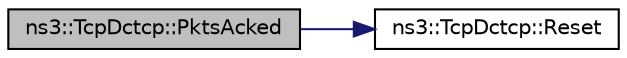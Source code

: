 digraph "ns3::TcpDctcp::PktsAcked"
{
 // LATEX_PDF_SIZE
  edge [fontname="Helvetica",fontsize="10",labelfontname="Helvetica",labelfontsize="10"];
  node [fontname="Helvetica",fontsize="10",shape=record];
  rankdir="LR";
  Node1 [label="ns3::TcpDctcp::PktsAcked",height=0.2,width=0.4,color="black", fillcolor="grey75", style="filled", fontcolor="black",tooltip="Timing information on received ACK."];
  Node1 -> Node2 [color="midnightblue",fontsize="10",style="solid",fontname="Helvetica"];
  Node2 [label="ns3::TcpDctcp::Reset",height=0.2,width=0.4,color="black", fillcolor="white", style="filled",URL="$classns3_1_1_tcp_dctcp.html#a6af615feec3b0f879356d2406f501791",tooltip="Resets the value of m_ackedBytesEcn, m_ackedBytesTotal and m_nextSeq."];
}
